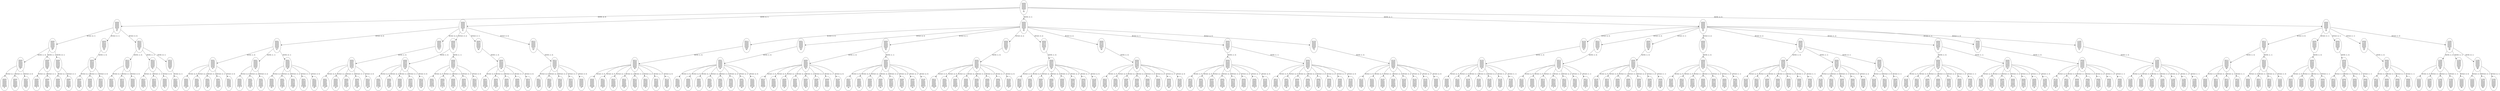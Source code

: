digraph mytree{
P [label="00000\n00000\n00000\n00000\n00000\nP\n96"]
P->PA [label="MOVE: (4, 0)"]
PA [label="00000\n00000\n00000\n00000\n00000\nPA\n81"]
PA->PAB [label="BUILD: (4, 1)"]
PAB [label="00000\n00001\n00000\n00000\n00000\nPAB\n67"]
PAB->PABA [label="MOVE: (1, 0)"]
PABA [label="00000\n00001\n00000\n00000\n00000\nPABA\n67"]
PABA->PABAB [label="BUILD: (4, 1)"]
PABAB [label="00000\n00002\n00000\n00000\n00000\nPABAB\n41"]
PABA->PABAD [label="BUILD: (3, 1)"]
PABAD [label="00000\n00011\n00000\n00000\n00000\nPABAD\n67"]
PABA->PABAF [label="BUILD: (3, 0)"]
PABAF [label="00010\n00001\n00000\n00000\n00000\nPABAF\n34"]
PAB->PABC [label="MOVE: (1, 1)"]
PABC [label="00000\n00001\n00000\n00000\n00000\nPABC\n69"]
PABC->PABCB [label="BUILD: (4, 1)"]
PABCB [label="00000\n00002\n00000\n00000\n00000\nPABCB\n0"]
PABC->PABCD [label="BUILD: (3, 1)"]
PABCD [label="00000\n00011\n00000\n00000\n00000\nPABCD\n69"]
PAB->PABE [label="MOVE: (0, 1)"]
PABE [label="00000\n00001\n00000\n00000\n00000\nPABE\n78"]
PABE->PABEB [label="BUILD: (4, 1)"]
PABEB [label="00000\n00002\n00000\n00000\n00000\nPABEB\n24"]
PABE->PABED [label="BUILD: (3, 1)"]
PABED [label="00000\n00011\n00000\n00000\n00000\nPABED\n78"]
PA->PAD [label="BUILD: (3, 1)"]
PAD [label="00000\n00010\n00000\n00000\n00000\nPAD\n64"]
PAD->PADA [label="MOVE: (1, 0)"]
PADA [label="00000\n00010\n00000\n00000\n00000\nPADA\n64"]
PADA->PADAB [label="BUILD: (4, 1)"]
PADAB [label="00000\n00011\n00000\n00000\n00000\nPADAB\n58"]
PADA->PADAD [label="BUILD: (3, 1)"]
PADAD [label="00000\n00020\n00000\n00000\n00000\nPADAD\n62"]
PADA->PADAF [label="BUILD: (3, 0)"]
PADAF [label="00010\n00010\n00000\n00000\n00000\nPADAF\n64"]
PA->PAF [label="BUILD: (3, 0)"]
PAF [label="00010\n00000\n00000\n00000\n00000\nPAF\n81"]
PAF->PAFA [label="MOVE: (1, 0)"]
PAFA [label="00010\n00000\n00000\n00000\n00000\nPAFA\n81"]
PAFA->PAFAB [label="BUILD: (4, 1)"]
PAFAB [label="00010\n00001\n00000\n00000\n00000\nPAFAB\n5"]
PAFA->PAFAD [label="BUILD: (3, 1)"]
PAFAD [label="00010\n00010\n00000\n00000\n00000\nPAFAD\n45"]
PAFA->PAFAF [label="BUILD: (3, 0)"]
PAFAF [label="00020\n00000\n00000\n00000\n00000\nPAFAF\n81"]
PAF->PAFC [label="MOVE: (1, 1)"]
PAFC [label="00010\n00000\n00000\n00000\n00000\nPAFC\n91"]
PAFC->PAFCB [label="BUILD: (4, 1)"]
PAFCB [label="00010\n00001\n00000\n00000\n00000\nPAFCB\n27"]
PAFC->PAFCD [label="BUILD: (3, 1)"]
PAFCD [label="00010\n00010\n00000\n00000\n00000\nPAFCD\n61"]
PAFC->PAFCF [label="BUILD: (3, 0)"]
PAFCF [label="00020\n00000\n00000\n00000\n00000\nPAFCF\n91"]
PAF->PAFE [label="MOVE: (0, 1)"]
PAFE [label="00010\n00000\n00000\n00000\n00000\nPAFE\n95"]
PAFE->PAFEB [label="BUILD: (4, 1)"]
PAFEB [label="00010\n00001\n00000\n00000\n00000\nPAFEB\n95"]
P->PC [label="MOVE: (4, 1)"]
PC [label="00000\n00000\n00000\n00000\n00000\nPC\n91"]
PC->PCB [label="BUILD: (4, 0)"]
PCB [label="00001\n00000\n00000\n00000\n00000\nPCB\n91"]
PCB->PCBA [label="MOVE: (1, 0)"]
PCBA [label="00001\n00000\n00000\n00000\n00000\nPCBA\n91"]
PCBA->PCBAB [label="BUILD: (4, 0)"]
PCBAB [label="00002\n00000\n00000\n00000\n00000\nPCBAB\n42"]
PCBA->PCBAD [label="BUILD: (4, 2)"]
PCBAD [label="00001\n00000\n00001\n00000\n00000\nPCBAD\n27"]
PCBA->PCBAF [label="BUILD: (3, 2)"]
PCBAF [label="00001\n00000\n00010\n00000\n00000\nPCBAF\n36"]
PCBA->PCBAH [label="BUILD: (3, 1)"]
PCBAH [label="00001\n00010\n00000\n00000\n00000\nPCBAH\n91"]
PCBA->PCBAJ [label="BUILD: (3, 0)"]
PCBAJ [label="00011\n00000\n00000\n00000\n00000\nPCBAJ\n4"]
PCB->PCBC [label="MOVE: (1, 1)"]
PCBC [label="00001\n00000\n00000\n00000\n00000\nPCBC\n92"]
PCBC->PCBCB [label="BUILD: (4, 0)"]
PCBCB [label="00002\n00000\n00000\n00000\n00000\nPCBCB\n2"]
PCBC->PCBCD [label="BUILD: (4, 2)"]
PCBCD [label="00001\n00000\n00001\n00000\n00000\nPCBCD\n53"]
PCBC->PCBCF [label="BUILD: (3, 2)"]
PCBCF [label="00001\n00000\n00010\n00000\n00000\nPCBCF\n92"]
PCB->PCBE [label="MOVE: (0, 1)"]
PCBE [label="00001\n00000\n00000\n00000\n00000\nPCBE\n95"]
PCBE->PCBEB [label="BUILD: (4, 0)"]
PCBEB [label="00002\n00000\n00000\n00000\n00000\nPCBEB\n82"]
PCBE->PCBED [label="BUILD: (4, 2)"]
PCBED [label="00001\n00000\n00001\n00000\n00000\nPCBED\n21"]
PCBE->PCBEF [label="BUILD: (3, 2)"]
PCBEF [label="00001\n00000\n00010\n00000\n00000\nPCBEF\n16"]
PCBE->PCBEH [label="BUILD: (3, 1)"]
PCBEH [label="00001\n00010\n00000\n00000\n00000\nPCBEH\n18"]
PCBE->PCBEJ [label="BUILD: (3, 0)"]
PCBEJ [label="00011\n00000\n00000\n00000\n00000\nPCBEJ\n95"]
PC->PCD [label="BUILD: (4, 2)"]
PCD [label="00000\n00000\n00001\n00000\n00000\nPCD\n71"]
PCD->PCDA [label="MOVE: (1, 0)"]
PCDA [label="00000\n00000\n00001\n00000\n00000\nPCDA\n71"]
PCDA->PCDAB [label="BUILD: (4, 0)"]
PCDAB [label="00001\n00000\n00001\n00000\n00000\nPCDAB\n47"]
PCDA->PCDAD [label="BUILD: (4, 2)"]
PCDAD [label="00000\n00000\n00002\n00000\n00000\nPCDAD\n26"]
PCDA->PCDAF [label="BUILD: (3, 2)"]
PCDAF [label="00000\n00000\n00011\n00000\n00000\nPCDAF\n71"]
PCDA->PCDAH [label="BUILD: (3, 1)"]
PCDAH [label="00000\n00010\n00001\n00000\n00000\nPCDAH\n38"]
PCDA->PCDAJ [label="BUILD: (3, 0)"]
PCDAJ [label="00010\n00000\n00001\n00000\n00000\nPCDAJ\n69"]
PC->PCF [label="BUILD: (3, 2)"]
PCF [label="00000\n00000\n00010\n00000\n00000\nPCF\n73"]
PCF->PCFA [label="MOVE: (1, 0)"]
PCFA [label="00000\n00000\n00010\n00000\n00000\nPCFA\n99"]
PCFA->PCFAB [label="BUILD: (4, 0)"]
PCFAB [label="00001\n00000\n00010\n00000\n00000\nPCFAB\n12"]
PCFA->PCFAD [label="BUILD: (4, 2)"]
PCFAD [label="00000\n00000\n00011\n00000\n00000\nPCFAD\n67"]
PCFA->PCFAF [label="BUILD: (3, 2)"]
PCFAF [label="00000\n00000\n00020\n00000\n00000\nPCFAF\n99"]
PCFA->PCFAH [label="BUILD: (3, 1)"]
PCFAH [label="00000\n00010\n00010\n00000\n00000\nPCFAH\n35"]
PCFA->PCFAJ [label="BUILD: (3, 0)"]
PCFAJ [label="00010\n00000\n00010\n00000\n00000\nPCFAJ\n94"]
PCF->PCFC [label="MOVE: (1, 1)"]
PCFC [label="00000\n00000\n00010\n00000\n00000\nPCFC\n73"]
PCFC->PCFCB [label="BUILD: (4, 0)"]
PCFCB [label="00001\n00000\n00010\n00000\n00000\nPCFCB\n3"]
PCFC->PCFCD [label="BUILD: (4, 2)"]
PCFCD [label="00000\n00000\n00011\n00000\n00000\nPCFCD\n11"]
PCFC->PCFCF [label="BUILD: (3, 2)"]
PCFCF [label="00000\n00000\n00020\n00000\n00000\nPCFCF\n22"]
PCFC->PCFCH [label="BUILD: (3, 1)"]
PCFCH [label="00000\n00010\n00010\n00000\n00000\nPCFCH\n33"]
PCFC->PCFCJ [label="BUILD: (3, 0)"]
PCFCJ [label="00010\n00000\n00010\n00000\n00000\nPCFCJ\n73"]
PC->PCH [label="BUILD: (3, 1)"]
PCH [label="00000\n00010\n00000\n00000\n00000\nPCH\n68"]
PCH->PCHA [label="MOVE: (1, 0)"]
PCHA [label="00000\n00010\n00000\n00000\n00000\nPCHA\n68"]
PCHA->PCHAB [label="BUILD: (4, 0)"]
PCHAB [label="00001\n00010\n00000\n00000\n00000\nPCHAB\n64"]
PCHA->PCHAD [label="BUILD: (4, 2)"]
PCHAD [label="00000\n00010\n00001\n00000\n00000\nPCHAD\n41"]
PCHA->PCHAF [label="BUILD: (3, 2)"]
PCHAF [label="00000\n00010\n00010\n00000\n00000\nPCHAF\n11"]
PCHA->PCHAH [label="BUILD: (3, 1)"]
PCHAH [label="00000\n00020\n00000\n00000\n00000\nPCHAH\n53"]
PCHA->PCHAJ [label="BUILD: (3, 0)"]
PCHAJ [label="00010\n00010\n00000\n00000\n00000\nPCHAJ\n68"]
PC->PCJ [label="BUILD: (3, 0)"]
PCJ [label="00010\n00000\n00000\n00000\n00000\nPCJ\n62"]
PCJ->PCJA [label="MOVE: (1, 0)"]
PCJA [label="00010\n00000\n00000\n00000\n00000\nPCJA\n62"]
PCJA->PCJAB [label="BUILD: (4, 0)"]
PCJAB [label="00011\n00000\n00000\n00000\n00000\nPCJAB\n47"]
PCJA->PCJAD [label="BUILD: (4, 2)"]
PCJAD [label="00010\n00000\n00001\n00000\n00000\nPCJAD\n44"]
PCJA->PCJAF [label="BUILD: (3, 2)"]
PCJAF [label="00010\n00000\n00010\n00000\n00000\nPCJAF\n62"]
PCJA->PCJAH [label="BUILD: (3, 1)"]
PCJAH [label="00010\n00010\n00000\n00000\n00000\nPCJAH\n57"]
PCJA->PCJAJ [label="BUILD: (3, 0)"]
PCJAJ [label="00020\n00000\n00000\n00000\n00000\nPCJAJ\n37"]
P->PE [label="MOVE: (3, 1)"]
PE [label="00000\n00000\n00000\n00000\n00000\nPE\n90"]
PE->PEB [label="BUILD: (3, 0)"]
PEB [label="00010\n00000\n00000\n00000\n00000\nPEB\n90"]
PEB->PEBA [label="MOVE: (1, 0)"]
PEBA [label="00010\n00000\n00000\n00000\n00000\nPEBA\n90"]
PEBA->PEBAB [label="BUILD: (3, 0)"]
PEBAB [label="00020\n00000\n00000\n00000\n00000\nPEBAB\n59"]
PEBA->PEBAD [label="BUILD: (4, 0)"]
PEBAD [label="00011\n00000\n00000\n00000\n00000\nPEBAD\n23"]
PEBA->PEBAF [label="BUILD: (4, 1)"]
PEBAF [label="00010\n00001\n00000\n00000\n00000\nPEBAF\n41"]
PEBA->PEBAH [label="BUILD: (4, 2)"]
PEBAH [label="00010\n00000\n00001\n00000\n00000\nPEBAH\n29"]
PEBA->PEBAJ [label="BUILD: (3, 2)"]
PEBAJ [label="00010\n00000\n00010\n00000\n00000\nPEBAJ\n78"]
PEBA->PEBAL [label="BUILD: (2, 2)"]
PEBAL [label="00010\n00000\n00100\n00000\n00000\nPEBAL\n16"]
PEBA->PEBAN [label="BUILD: (2, 1)"]
PEBAN [label="00010\n00100\n00000\n00000\n00000\nPEBAN\n35"]
PEBA->PEBAP [label="BUILD: (2, 0)"]
PEBAP [label="00110\n00000\n00000\n00000\n00000\nPEBAP\n90"]
PE->PED [label="BUILD: (4, 0)"]
PED [label="00001\n00000\n00000\n00000\n00000\nPED\n88"]
PED->PEDA [label="MOVE: (1, 0)"]
PEDA [label="00001\n00000\n00000\n00000\n00000\nPEDA\n88"]
PEDA->PEDAB [label="BUILD: (3, 0)"]
PEDAB [label="00011\n00000\n00000\n00000\n00000\nPEDAB\n42"]
PEDA->PEDAD [label="BUILD: (4, 0)"]
PEDAD [label="00002\n00000\n00000\n00000\n00000\nPEDAD\n88"]
PEDA->PEDAF [label="BUILD: (4, 1)"]
PEDAF [label="00001\n00001\n00000\n00000\n00000\nPEDAF\n6"]
PEDA->PEDAH [label="BUILD: (4, 2)"]
PEDAH [label="00001\n00000\n00001\n00000\n00000\nPEDAH\n40"]
PEDA->PEDAJ [label="BUILD: (3, 2)"]
PEDAJ [label="00001\n00000\n00010\n00000\n00000\nPEDAJ\n42"]
PEDA->PEDAL [label="BUILD: (2, 2)"]
PEDAL [label="00001\n00000\n00100\n00000\n00000\nPEDAL\n64"]
PEDA->PEDAN [label="BUILD: (2, 1)"]
PEDAN [label="00001\n00100\n00000\n00000\n00000\nPEDAN\n48"]
PEDA->PEDAP [label="BUILD: (2, 0)"]
PEDAP [label="00101\n00000\n00000\n00000\n00000\nPEDAP\n46"]
PE->PEF [label="BUILD: (4, 1)"]
PEF [label="00000\n00001\n00000\n00000\n00000\nPEF\n84"]
PEF->PEFA [label="MOVE: (1, 0)"]
PEFA [label="00000\n00001\n00000\n00000\n00000\nPEFA\n93"]
PEFA->PEFAB [label="BUILD: (3, 0)"]
PEFAB [label="00010\n00001\n00000\n00000\n00000\nPEFAB\n5"]
PEFA->PEFAD [label="BUILD: (4, 0)"]
PEFAD [label="00001\n00001\n00000\n00000\n00000\nPEFAD\n90"]
PEFA->PEFAF [label="BUILD: (4, 1)"]
PEFAF [label="00000\n00002\n00000\n00000\n00000\nPEFAF\n29"]
PEFA->PEFAH [label="BUILD: (4, 2)"]
PEFAH [label="00000\n00001\n00001\n00000\n00000\nPEFAH\n70"]
PEFA->PEFAJ [label="BUILD: (3, 2)"]
PEFAJ [label="00000\n00001\n00010\n00000\n00000\nPEFAJ\n50"]
PEFA->PEFAL [label="BUILD: (2, 2)"]
PEFAL [label="00000\n00001\n00100\n00000\n00000\nPEFAL\n6"]
PEFA->PEFAN [label="BUILD: (2, 1)"]
PEFAN [label="00000\n00101\n00000\n00000\n00000\nPEFAN\n1"]
PEFA->PEFAP [label="BUILD: (2, 0)"]
PEFAP [label="00100\n00001\n00000\n00000\n00000\nPEFAP\n93"]
PEF->PEFC [label="MOVE: (1, 1)"]
PEFC [label="00000\n00001\n00000\n00000\n00000\nPEFC\n84"]
PEFC->PEFCB [label="BUILD: (3, 0)"]
PEFCB [label="00010\n00001\n00000\n00000\n00000\nPEFCB\n48"]
PEFC->PEFCD [label="BUILD: (4, 0)"]
PEFCD [label="00001\n00001\n00000\n00000\n00000\nPEFCD\n29"]
PEFC->PEFCF [label="BUILD: (4, 1)"]
PEFCF [label="00000\n00002\n00000\n00000\n00000\nPEFCF\n23"]
PEFC->PEFCH [label="BUILD: (4, 2)"]
PEFCH [label="00000\n00001\n00001\n00000\n00000\nPEFCH\n84"]
PEFC->PEFCJ [label="BUILD: (3, 2)"]
PEFCJ [label="00000\n00001\n00010\n00000\n00000\nPEFCJ\n54"]
PEFC->PEFCL [label="BUILD: (2, 2)"]
PEFCL [label="00000\n00001\n00100\n00000\n00000\nPEFCL\n56"]
PEFC->PEFCN [label="BUILD: (2, 1)"]
PEFCN [label="00000\n00101\n00000\n00000\n00000\nPEFCN\n40"]
PEFC->PEFCP [label="BUILD: (2, 0)"]
PEFCP [label="00100\n00001\n00000\n00000\n00000\nPEFCP\n66"]
PE->PEH [label="BUILD: (4, 2)"]
PEH [label="00000\n00000\n00001\n00000\n00000\nPEH\n76"]
PEH->PEHA [label="MOVE: (1, 0)"]
PEHA [label="00000\n00000\n00001\n00000\n00000\nPEHA\n76"]
PEHA->PEHAB [label="BUILD: (3, 0)"]
PEHAB [label="00010\n00000\n00001\n00000\n00000\nPEHAB\n76"]
PEHA->PEHAD [label="BUILD: (4, 0)"]
PEHAD [label="00001\n00000\n00001\n00000\n00000\nPEHAD\n31"]
PEHA->PEHAF [label="BUILD: (4, 1)"]
PEHAF [label="00000\n00001\n00001\n00000\n00000\nPEHAF\n8"]
PEHA->PEHAH [label="BUILD: (4, 2)"]
PEHAH [label="00000\n00000\n00002\n00000\n00000\nPEHAH\n44"]
PEHA->PEHAJ [label="BUILD: (3, 2)"]
PEHAJ [label="00000\n00000\n00011\n00000\n00000\nPEHAJ\n39"]
PEHA->PEHAL [label="BUILD: (2, 2)"]
PEHAL [label="00000\n00000\n00101\n00000\n00000\nPEHAL\n26"]
PEHA->PEHAN [label="BUILD: (2, 1)"]
PEHAN [label="00000\n00100\n00001\n00000\n00000\nPEHAN\n23"]
PEHA->PEHAP [label="BUILD: (2, 0)"]
PEHAP [label="00100\n00000\n00001\n00000\n00000\nPEHAP\n37"]
PE->PEJ [label="BUILD: (3, 2)"]
PEJ [label="00000\n00000\n00010\n00000\n00000\nPEJ\n82"]
PEJ->PEJA [label="MOVE: (1, 0)"]
PEJA [label="00000\n00000\n00010\n00000\n00000\nPEJA\n82"]
PEJA->PEJAB [label="BUILD: (3, 0)"]
PEJAB [label="00010\n00000\n00010\n00000\n00000\nPEJAB\n38"]
PEJA->PEJAD [label="BUILD: (4, 0)"]
PEJAD [label="00001\n00000\n00010\n00000\n00000\nPEJAD\n18"]
PEJA->PEJAF [label="BUILD: (4, 1)"]
PEJAF [label="00000\n00001\n00010\n00000\n00000\nPEJAF\n82"]
PEJA->PEJAH [label="BUILD: (4, 2)"]
PEJAH [label="00000\n00000\n00011\n00000\n00000\nPEJAH\n29"]
PEJA->PEJAJ [label="BUILD: (3, 2)"]
PEJAJ [label="00000\n00000\n00020\n00000\n00000\nPEJAJ\n41"]
PEJA->PEJAL [label="BUILD: (2, 2)"]
PEJAL [label="00000\n00000\n00110\n00000\n00000\nPEJAL\n33"]
PEJA->PEJAN [label="BUILD: (2, 1)"]
PEJAN [label="00000\n00100\n00010\n00000\n00000\nPEJAN\n15"]
PEJA->PEJAP [label="BUILD: (2, 0)"]
PEJAP [label="00100\n00000\n00010\n00000\n00000\nPEJAP\n39"]
PE->PEL [label="BUILD: (2, 2)"]
PEL [label="00000\n00000\n00100\n00000\n00000\nPEL\n86"]
PEL->PELA [label="MOVE: (1, 0)"]
PELA [label="00000\n00000\n00100\n00000\n00000\nPELA\n86"]
PELA->PELAB [label="BUILD: (3, 0)"]
PELAB [label="00010\n00000\n00100\n00000\n00000\nPELAB\n58"]
PELA->PELAD [label="BUILD: (4, 0)"]
PELAD [label="00001\n00000\n00100\n00000\n00000\nPELAD\n4"]
PELA->PELAF [label="BUILD: (4, 1)"]
PELAF [label="00000\n00001\n00100\n00000\n00000\nPELAF\n30"]
PELA->PELAH [label="BUILD: (4, 2)"]
PELAH [label="00000\n00000\n00101\n00000\n00000\nPELAH\n77"]
PELA->PELAJ [label="BUILD: (3, 2)"]
PELAJ [label="00000\n00000\n00110\n00000\n00000\nPELAJ\n6"]
PELA->PELAL [label="BUILD: (2, 2)"]
PELAL [label="00000\n00000\n00200\n00000\n00000\nPELAL\n73"]
PELA->PELAN [label="BUILD: (2, 1)"]
PELAN [label="00000\n00100\n00100\n00000\n00000\nPELAN\n86"]
PELA->PELAP [label="BUILD: (2, 0)"]
PELAP [label="00100\n00000\n00100\n00000\n00000\nPELAP\n21"]
PE->PEN [label="BUILD: (2, 1)"]
PEN [label="00000\n00100\n00000\n00000\n00000\nPEN\n90"]
PEN->PENA [label="MOVE: (1, 0)"]
PENA [label="00000\n00100\n00000\n00000\n00000\nPENA\n97"]
PENA->PENAB [label="BUILD: (3, 0)"]
PENAB [label="00010\n00100\n00000\n00000\n00000\nPENAB\n45"]
PENA->PENAD [label="BUILD: (4, 0)"]
PENAD [label="00001\n00100\n00000\n00000\n00000\nPENAD\n24"]
PENA->PENAF [label="BUILD: (4, 1)"]
PENAF [label="00000\n00101\n00000\n00000\n00000\nPENAF\n72"]
PENA->PENAH [label="BUILD: (4, 2)"]
PENAH [label="00000\n00100\n00001\n00000\n00000\nPENAH\n70"]
PENA->PENAJ [label="BUILD: (3, 2)"]
PENAJ [label="00000\n00100\n00010\n00000\n00000\nPENAJ\n29"]
PENA->PENAL [label="BUILD: (2, 2)"]
PENAL [label="00000\n00100\n00100\n00000\n00000\nPENAL\n77"]
PENA->PENAN [label="BUILD: (2, 1)"]
PENAN [label="00000\n00200\n00000\n00000\n00000\nPENAN\n73"]
PENA->PENAP [label="BUILD: (2, 0)"]
PENAP [label="00100\n00100\n00000\n00000\n00000\nPENAP\n97"]
PEN->PENC [label="MOVE: (1, 1)"]
PENC [label="00000\n00100\n00000\n00000\n00000\nPENC\n90"]
PENC->PENCB [label="BUILD: (3, 0)"]
PENCB [label="00010\n00100\n00000\n00000\n00000\nPENCB\n12"]
PENC->PENCD [label="BUILD: (4, 0)"]
PENCD [label="00001\n00100\n00000\n00000\n00000\nPENCD\n86"]
PENC->PENCF [label="BUILD: (4, 1)"]
PENCF [label="00000\n00101\n00000\n00000\n00000\nPENCF\n90"]
PENC->PENCH [label="BUILD: (4, 2)"]
PENCH [label="00000\n00100\n00001\n00000\n00000\nPENCH\n61"]
PENC->PENCJ [label="BUILD: (3, 2)"]
PENCJ [label="00000\n00100\n00010\n00000\n00000\nPENCJ\n36"]
PENC->PENCL [label="BUILD: (2, 2)"]
PENCL [label="00000\n00100\n00100\n00000\n00000\nPENCL\n55"]
PENC->PENCN [label="BUILD: (2, 1)"]
PENCN [label="00000\n00200\n00000\n00000\n00000\nPENCN\n67"]
PENC->PENCP [label="BUILD: (2, 0)"]
PENCP [label="00100\n00100\n00000\n00000\n00000\nPENCP\n55"]
PE->PEP [label="BUILD: (2, 0)"]
PEP [label="00100\n00000\n00000\n00000\n00000\nPEP\n74"]
PEP->PEPA [label="MOVE: (1, 0)"]
PEPA [label="00100\n00000\n00000\n00000\n00000\nPEPA\n74"]
PEPA->PEPAB [label="BUILD: (3, 0)"]
PEPAB [label="00110\n00000\n00000\n00000\n00000\nPEPAB\n74"]
PEPA->PEPAD [label="BUILD: (4, 0)"]
PEPAD [label="00101\n00000\n00000\n00000\n00000\nPEPAD\n31"]
PEPA->PEPAF [label="BUILD: (4, 1)"]
PEPAF [label="00100\n00001\n00000\n00000\n00000\nPEPAF\n52"]
PEPA->PEPAH [label="BUILD: (4, 2)"]
PEPAH [label="00100\n00000\n00001\n00000\n00000\nPEPAH\n50"]
PEPA->PEPAJ [label="BUILD: (3, 2)"]
PEPAJ [label="00100\n00000\n00010\n00000\n00000\nPEPAJ\n50"]
PEPA->PEPAL [label="BUILD: (2, 2)"]
PEPAL [label="00100\n00000\n00100\n00000\n00000\nPEPAL\n41"]
PEPA->PEPAN [label="BUILD: (2, 1)"]
PEPAN [label="00100\n00100\n00000\n00000\n00000\nPEPAN\n24"]
PEPA->PEPAP [label="BUILD: (2, 0)"]
PEPAP [label="00200\n00000\n00000\n00000\n00000\nPEPAP\n66"]
P->PG [label="MOVE: (2, 1)"]
PG [label="00000\n00000\n00000\n00000\n00000\nPG\n95"]
PG->PGB [label="BUILD: (2, 0)"]
PGB [label="00100\n00000\n00000\n00000\n00000\nPGB\n91"]
PGB->PGBA [label="MOVE: (1, 0)"]
PGBA [label="00100\n00000\n00000\n00000\n00000\nPGBA\n91"]
PGBA->PGBAB [label="BUILD: (2, 0)"]
PGBAB [label="00200\n00000\n00000\n00000\n00000\nPGBAB\n30"]
PGBA->PGBAD [label="BUILD: (3, 0)"]
PGBAD [label="00110\n00000\n00000\n00000\n00000\nPGBAD\n7"]
PGBA->PGBAF [label="BUILD: (3, 1)"]
PGBAF [label="00100\n00010\n00000\n00000\n00000\nPGBAF\n91"]
PGBA->PGBAH [label="BUILD: (3, 2)"]
PGBAH [label="00100\n00000\n00010\n00000\n00000\nPGBAH\n7"]
PGBA->PGBAJ [label="BUILD: (2, 2)"]
PGBAJ [label="00100\n00000\n00100\n00000\n00000\nPGBAJ\n37"]
PGBA->PGBAL [label="BUILD: (1, 2)"]
PGBAL [label="00100\n00000\n01000\n00000\n00000\nPGBAL\n57"]
PGBA->PGBAN [label="BUILD: (1, 1)"]
PGBAN [label="00100\n01000\n00000\n00000\n00000\nPGBAN\n87"]
PG->PGD [label="BUILD: (3, 0)"]
PGD [label="00010\n00000\n00000\n00000\n00000\nPGD\n83"]
PGD->PGDA [label="MOVE: (1, 0)"]
PGDA [label="00010\n00000\n00000\n00000\n00000\nPGDA\n83"]
PGDA->PGDAB [label="BUILD: (2, 0)"]
PGDAB [label="00110\n00000\n00000\n00000\n00000\nPGDAB\n53"]
PGDA->PGDAD [label="BUILD: (3, 0)"]
PGDAD [label="00020\n00000\n00000\n00000\n00000\nPGDAD\n83"]
PGDA->PGDAF [label="BUILD: (3, 1)"]
PGDAF [label="00010\n00010\n00000\n00000\n00000\nPGDAF\n45"]
PGDA->PGDAH [label="BUILD: (3, 2)"]
PGDAH [label="00010\n00000\n00010\n00000\n00000\nPGDAH\n9"]
PGDA->PGDAJ [label="BUILD: (2, 2)"]
PGDAJ [label="00010\n00000\n00100\n00000\n00000\nPGDAJ\n9"]
PGDA->PGDAL [label="BUILD: (1, 2)"]
PGDAL [label="00010\n00000\n01000\n00000\n00000\nPGDAL\n58"]
PGDA->PGDAN [label="BUILD: (1, 1)"]
PGDAN [label="00010\n01000\n00000\n00000\n00000\nPGDAN\n21"]
PG->PGF [label="BUILD: (3, 1)"]
PGF [label="00000\n00010\n00000\n00000\n00000\nPGF\n88"]
PGF->PGFA [label="MOVE: (1, 0)"]
PGFA [label="00000\n00010\n00000\n00000\n00000\nPGFA\n88"]
PGFA->PGFAB [label="BUILD: (2, 0)"]
PGFAB [label="00100\n00010\n00000\n00000\n00000\nPGFAB\n88"]
PGFA->PGFAD [label="BUILD: (3, 0)"]
PGFAD [label="00010\n00010\n00000\n00000\n00000\nPGFAD\n22"]
PGFA->PGFAF [label="BUILD: (3, 1)"]
PGFAF [label="00000\n00020\n00000\n00000\n00000\nPGFAF\n46"]
PGFA->PGFAH [label="BUILD: (3, 2)"]
PGFAH [label="00000\n00010\n00010\n00000\n00000\nPGFAH\n6"]
PGFA->PGFAJ [label="BUILD: (2, 2)"]
PGFAJ [label="00000\n00010\n00100\n00000\n00000\nPGFAJ\n30"]
PGFA->PGFAL [label="BUILD: (1, 2)"]
PGFAL [label="00000\n00010\n01000\n00000\n00000\nPGFAL\n13"]
PGFA->PGFAN [label="BUILD: (1, 1)"]
PGFAN [label="00000\n01010\n00000\n00000\n00000\nPGFAN\n68"]
PG->PGH [label="BUILD: (3, 2)"]
PGH [label="00000\n00000\n00010\n00000\n00000\nPGH\n91"]
PGH->PGHA [label="MOVE: (1, 0)"]
PGHA [label="00000\n00000\n00010\n00000\n00000\nPGHA\n91"]
PGHA->PGHAB [label="BUILD: (2, 0)"]
PGHAB [label="00100\n00000\n00010\n00000\n00000\nPGHAB\n0"]
PGHA->PGHAD [label="BUILD: (3, 0)"]
PGHAD [label="00010\n00000\n00010\n00000\n00000\nPGHAD\n91"]
PGHA->PGHAF [label="BUILD: (3, 1)"]
PGHAF [label="00000\n00010\n00010\n00000\n00000\nPGHAF\n62"]
PGHA->PGHAH [label="BUILD: (3, 2)"]
PGHAH [label="00000\n00000\n00020\n00000\n00000\nPGHAH\n55"]
PGHA->PGHAJ [label="BUILD: (2, 2)"]
PGHAJ [label="00000\n00000\n00110\n00000\n00000\nPGHAJ\n10"]
PGHA->PGHAL [label="BUILD: (1, 2)"]
PGHAL [label="00000\n00000\n01010\n00000\n00000\nPGHAL\n59"]
PGHA->PGHAN [label="BUILD: (1, 1)"]
PGHAN [label="00000\n01000\n00010\n00000\n00000\nPGHAN\n24"]
PG->PGJ [label="BUILD: (2, 2)"]
PGJ [label="00000\n00000\n00100\n00000\n00000\nPGJ\n95"]
PGJ->PGJA [label="MOVE: (1, 0)"]
PGJA [label="00000\n00000\n00100\n00000\n00000\nPGJA\n95"]
PGJA->PGJAB [label="BUILD: (2, 0)"]
PGJAB [label="00100\n00000\n00100\n00000\n00000\nPGJAB\n37"]
PGJA->PGJAD [label="BUILD: (3, 0)"]
PGJAD [label="00010\n00000\n00100\n00000\n00000\nPGJAD\n48"]
PGJA->PGJAF [label="BUILD: (3, 1)"]
PGJAF [label="00000\n00010\n00100\n00000\n00000\nPGJAF\n83"]
PGJA->PGJAH [label="BUILD: (3, 2)"]
PGJAH [label="00000\n00000\n00110\n00000\n00000\nPGJAH\n95"]
PGJA->PGJAJ [label="BUILD: (2, 2)"]
PGJAJ [label="00000\n00000\n00200\n00000\n00000\nPGJAJ\n41"]
PGJA->PGJAL [label="BUILD: (1, 2)"]
PGJAL [label="00000\n00000\n01100\n00000\n00000\nPGJAL\n2"]
PGJA->PGJAN [label="BUILD: (1, 1)"]
PGJAN [label="00000\n01000\n00100\n00000\n00000\nPGJAN\n50"]
PGJ->PGJC [label="MOVE: (1, 1)"]
PGJC [label="00000\n00000\n00100\n00000\n00000\nPGJC\n96"]
PGJC->PGJCB [label="BUILD: (2, 0)"]
PGJCB [label="00100\n00000\n00100\n00000\n00000\nPGJCB\n91"]
PGJC->PGJCD [label="BUILD: (3, 0)"]
PGJCD [label="00010\n00000\n00100\n00000\n00000\nPGJCD\n36"]
PGJC->PGJCF [label="BUILD: (3, 1)"]
PGJCF [label="00000\n00010\n00100\n00000\n00000\nPGJCF\n74"]
PGJC->PGJCH [label="BUILD: (3, 2)"]
PGJCH [label="00000\n00000\n00110\n00000\n00000\nPGJCH\n20"]
PGJC->PGJCJ [label="BUILD: (2, 2)"]
PGJCJ [label="00000\n00000\n00200\n00000\n00000\nPGJCJ\n96"]
PGJ->PGJE [label="MOVE: (0, 1)"]
PGJE [label="00000\n00000\n00100\n00000\n00000\nPGJE\n99"]
PGJE->PGJEB [label="BUILD: (2, 0)"]
PGJEB [label="00100\n00000\n00100\n00000\n00000\nPGJEB\n21"]
PGJE->PGJED [label="BUILD: (3, 0)"]
PGJED [label="00010\n00000\n00100\n00000\n00000\nPGJED\n48"]
PGJE->PGJEF [label="BUILD: (3, 1)"]
PGJEF [label="00000\n00010\n00100\n00000\n00000\nPGJEF\n99"]
PG->PGL [label="BUILD: (1, 2)"]
PGL [label="00000\n00000\n01000\n00000\n00000\nPGL\n93"]
PGL->PGLA [label="MOVE: (1, 0)"]
PGLA [label="00000\n00000\n01000\n00000\n00000\nPGLA\n99"]
PGLA->PGLAB [label="BUILD: (2, 0)"]
PGLAB [label="00100\n00000\n01000\n00000\n00000\nPGLAB\n68"]
PGLA->PGLAD [label="BUILD: (3, 0)"]
PGLAD [label="00010\n00000\n01000\n00000\n00000\nPGLAD\n84"]
PGLA->PGLAF [label="BUILD: (3, 1)"]
PGLAF [label="00000\n00010\n01000\n00000\n00000\nPGLAF\n81"]
PGLA->PGLAH [label="BUILD: (3, 2)"]
PGLAH [label="00000\n00000\n01010\n00000\n00000\nPGLAH\n34"]
PGLA->PGLAJ [label="BUILD: (2, 2)"]
PGLAJ [label="00000\n00000\n01100\n00000\n00000\nPGLAJ\n53"]
PGLA->PGLAL [label="BUILD: (1, 2)"]
PGLAL [label="00000\n00000\n02000\n00000\n00000\nPGLAL\n99"]
PGLA->PGLAN [label="BUILD: (1, 1)"]
PGLAN [label="00000\n01000\n01000\n00000\n00000\nPGLAN\n18"]
PGL->PGLC [label="MOVE: (1, 1)"]
PGLC [label="00000\n00000\n01000\n00000\n00000\nPGLC\n93"]
PGLC->PGLCB [label="BUILD: (2, 0)"]
PGLCB [label="00100\n00000\n01000\n00000\n00000\nPGLCB\n38"]
PGLC->PGLCD [label="BUILD: (3, 0)"]
PGLCD [label="00010\n00000\n01000\n00000\n00000\nPGLCD\n0"]
PGLC->PGLCF [label="BUILD: (3, 1)"]
PGLCF [label="00000\n00010\n01000\n00000\n00000\nPGLCF\n88"]
PGLC->PGLCH [label="BUILD: (3, 2)"]
PGLCH [label="00000\n00000\n01010\n00000\n00000\nPGLCH\n27"]
PGLC->PGLCJ [label="BUILD: (2, 2)"]
PGLCJ [label="00000\n00000\n01100\n00000\n00000\nPGLCJ\n67"]
PGLC->PGLCL [label="BUILD: (1, 2)"]
PGLCL [label="00000\n00000\n02000\n00000\n00000\nPGLCL\n28"]
PGLC->PGLCN [label="BUILD: (1, 0)"]
PGLCN [label="01000\n00000\n01000\n00000\n00000\nPGLCN\n93"]
PG->PGN [label="BUILD: (1, 1)"]
PGN [label="00000\n01000\n00000\n00000\n00000\nPGN\n83"]
PGN->PGNA [label="MOVE: (1, 0)"]
PGNA [label="00000\n01000\n00000\n00000\n00000\nPGNA\n83"]
PGNA->PGNAB [label="BUILD: (2, 0)"]
PGNAB [label="00100\n01000\n00000\n00000\n00000\nPGNAB\n48"]
PGNA->PGNAD [label="BUILD: (3, 0)"]
PGNAD [label="00010\n01000\n00000\n00000\n00000\nPGNAD\n83"]
PGNA->PGNAF [label="BUILD: (3, 1)"]
PGNAF [label="00000\n01010\n00000\n00000\n00000\nPGNAF\n7"]
PGNA->PGNAH [label="BUILD: (3, 2)"]
PGNAH [label="00000\n01000\n00010\n00000\n00000\nPGNAH\n21"]
PGNA->PGNAJ [label="BUILD: (2, 2)"]
PGNAJ [label="00000\n01000\n00100\n00000\n00000\nPGNAJ\n10"]
PGNA->PGNAL [label="BUILD: (1, 2)"]
PGNAL [label="00000\n01000\n01000\n00000\n00000\nPGNAL\n17"]
PGNA->PGNAN [label="BUILD: (1, 1)"]
PGNAN [label="00000\n02000\n00000\n00000\n00000\nPGNAN\n13"]
PG->PGP [label="BUILD: (1, 0)"]
PGP [label="01000\n00000\n00000\n00000\n00000\nPGP\n51"]
PGP->PGPA [label="MOVE: (1, 0)"]
PGPA [label="01000\n00000\n00000\n00000\n00000\nPGPA\n51"]
PGPA->PGPAB [label="BUILD: (2, 0)"]
PGPAB [label="01100\n00000\n00000\n00000\n00000\nPGPAB\n14"]
PGPA->PGPAD [label="BUILD: (3, 0)"]
PGPAD [label="01010\n00000\n00000\n00000\n00000\nPGPAD\n9"]
PGPA->PGPAF [label="BUILD: (3, 1)"]
PGPAF [label="01000\n00010\n00000\n00000\n00000\nPGPAF\n16"]
PGPA->PGPAH [label="BUILD: (3, 2)"]
PGPAH [label="01000\n00000\n00010\n00000\n00000\nPGPAH\n35"]
PGPA->PGPAJ [label="BUILD: (2, 2)"]
PGPAJ [label="01000\n00000\n00100\n00000\n00000\nPGPAJ\n51"]
PGPA->PGPAL [label="BUILD: (1, 2)"]
PGPAL [label="01000\n00000\n01000\n00000\n00000\nPGPAL\n0"]
PGPA->PGPAN [label="BUILD: (1, 1)"]
PGPAN [label="01000\n01000\n00000\n00000\n00000\nPGPAN\n49"]
P->PI [label="MOVE: (2, 0)"]
PI [label="00000\n00000\n00000\n00000\n00000\nPI\n96"]
PI->PIB [label="BUILD: (3, 0)"]
PIB [label="00010\n00000\n00000\n00000\n00000\nPIB\n44"]
PIB->PIBA [label="MOVE: (1, 0)"]
PIBA [label="00010\n00000\n00000\n00000\n00000\nPIBA\n98"]
PIBA->PIBAB [label="BUILD: (3, 0)"]
PIBAB [label="00020\n00000\n00000\n00000\n00000\nPIBAB\n19"]
PIBA->PIBAD [label="BUILD: (3, 1)"]
PIBAD [label="00010\n00010\n00000\n00000\n00000\nPIBAD\n56"]
PIBA->PIBAF [label="BUILD: (2, 1)"]
PIBAF [label="00010\n00100\n00000\n00000\n00000\nPIBAF\n98"]
PIBA->PIBAH [label="BUILD: (1, 1)"]
PIBAH [label="00010\n01000\n00000\n00000\n00000\nPIBAH\n3"]
PIB->PIBC [label="MOVE: (1, 1)"]
PIBC [label="00010\n00000\n00000\n00000\n00000\nPIBC\n44"]
PIBC->PIBCB [label="BUILD: (3, 0)"]
PIBCB [label="00020\n00000\n00000\n00000\n00000\nPIBCB\n24"]
PIBC->PIBCD [label="BUILD: (3, 1)"]
PIBCD [label="00010\n00010\n00000\n00000\n00000\nPIBCD\n8"]
PIBC->PIBCF [label="BUILD: (2, 1)"]
PIBCF [label="00010\n00100\n00000\n00000\n00000\nPIBCF\n44"]
PIBC->PIBCH [label="BUILD: (1, 0)"]
PIBCH [label="01010\n00000\n00000\n00000\n00000\nPIBCH\n9"]
PI->PID [label="BUILD: (3, 1)"]
PID [label="00000\n00010\n00000\n00000\n00000\nPID\n95"]
PID->PIDA [label="MOVE: (1, 0)"]
PIDA [label="00000\n00010\n00000\n00000\n00000\nPIDA\n95"]
PIDA->PIDAB [label="BUILD: (3, 0)"]
PIDAB [label="00010\n00010\n00000\n00000\n00000\nPIDAB\n89"]
PIDA->PIDAD [label="BUILD: (3, 1)"]
PIDAD [label="00000\n00020\n00000\n00000\n00000\nPIDAD\n2"]
PIDA->PIDAF [label="BUILD: (2, 1)"]
PIDAF [label="00000\n00110\n00000\n00000\n00000\nPIDAF\n95"]
PIDA->PIDAH [label="BUILD: (1, 1)"]
PIDAH [label="00000\n01010\n00000\n00000\n00000\nPIDAH\n85"]
PI->PIF [label="BUILD: (2, 1)"]
PIF [label="00000\n00100\n00000\n00000\n00000\nPIF\n93"]
PIF->PIFA [label="MOVE: (1, 0)"]
PIFA [label="00000\n00100\n00000\n00000\n00000\nPIFA\n93"]
PIFA->PIFAB [label="BUILD: (3, 0)"]
PIFAB [label="00010\n00100\n00000\n00000\n00000\nPIFAB\n93"]
PIFA->PIFAD [label="BUILD: (3, 1)"]
PIFAD [label="00000\n00110\n00000\n00000\n00000\nPIFAD\n43"]
PIFA->PIFAF [label="BUILD: (2, 1)"]
PIFAF [label="00000\n00200\n00000\n00000\n00000\nPIFAF\n23"]
PIFA->PIFAH [label="BUILD: (1, 1)"]
PIFAH [label="00000\n01100\n00000\n00000\n00000\nPIFAH\n87"]
PI->PIH [label="BUILD: (1, 1)"]
PIH [label="00000\n01000\n00000\n00000\n00000\nPIH\n48"]
PIH->PIHA [label="MOVE: (1, 0)"]
PIHA [label="00000\n01000\n00000\n00000\n00000\nPIHA\n48"]
PIHA->PIHAB [label="BUILD: (3, 0)"]
PIHAB [label="00010\n01000\n00000\n00000\n00000\nPIHAB\n14"]
PIHA->PIHAD [label="BUILD: (3, 1)"]
PIHAD [label="00000\n01010\n00000\n00000\n00000\nPIHAD\n3"]
PIHA->PIHAF [label="BUILD: (2, 1)"]
PIHAF [label="00000\n01100\n00000\n00000\n00000\nPIHAF\n48"]
PIHA->PIHAH [label="BUILD: (1, 1)"]
PIHAH [label="00000\n02000\n00000\n00000\n00000\nPIHAH\n0"]
PI->PIJ [label="BUILD: (1, 0)"]
PIJ [label="01000\n00000\n00000\n00000\n00000\nPIJ\n96"]
PIJ->PIJA [label="MOVE: (1, 0)"]
PIJA [label="01000\n00000\n00000\n00000\n00000\nPIJA\n96"]
PIJA->PIJAB [label="BUILD: (3, 0)"]
PIJAB [label="01010\n00000\n00000\n00000\n00000\nPIJAB\n58"]
PIJA->PIJAD [label="BUILD: (3, 1)"]
PIJAD [label="01000\n00010\n00000\n00000\n00000\nPIJAD\n18"]
PIJA->PIJAF [label="BUILD: (2, 1)"]
PIJAF [label="01000\n00100\n00000\n00000\n00000\nPIJAF\n80"]
PIJA->PIJAH [label="BUILD: (1, 1)"]
PIJAH [label="01000\n01000\n00000\n00000\n00000\nPIJAH\n96"]
PIJ->PIJC [label="MOVE: (1, 1)"]
PIJC [label="01000\n00000\n00000\n00000\n00000\nPIJC\n98"]
PIJC->PIJCB [label="BUILD: (3, 0)"]
PIJCB [label="01010\n00000\n00000\n00000\n00000\nPIJCB\n98"]
PIJ->PIJE [label="MOVE: (0, 1)"]
PIJE [label="01000\n00000\n00000\n00000\n00000\nPIJE\n98"]
PIJE->PIJEB [label="BUILD: (3, 0)"]
PIJEB [label="01010\n00000\n00000\n00000\n00000\nPIJEB\n81"]
PIJE->PIJED [label="BUILD: (3, 1)"]
PIJED [label="01000\n00010\n00000\n00000\n00000\nPIJED\n89"]
PIJE->PIJEF [label="BUILD: (2, 1)"]
PIJEF [label="01000\n00100\n00000\n00000\n00000\nPIJEF\n98"]
}